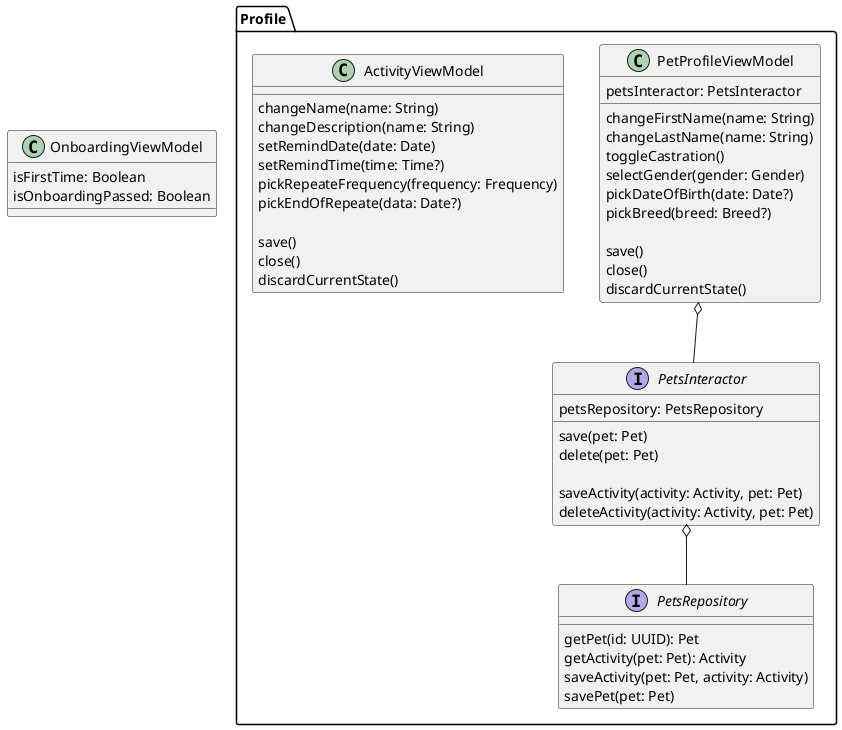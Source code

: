 @startuml

class OnboardingViewModel {
    isFirstTime: Boolean
    isOnboardingPassed: Boolean
}

package Profile {

    interface PetsRepository {
        getPet(id: UUID): Pet
        getActivity(pet: Pet): Activity
        saveActivity(pet: Pet, activity: Activity)
        savePet(pet: Pet)
    }

    interface PetsInteractor {
        petsRepository: PetsRepository

        save(pet: Pet)
        delete(pet: Pet)

        saveActivity(activity: Activity, pet: Pet)
        deleteActivity(activity: Activity, pet: Pet)
    }

    class PetProfileViewModel {
        petsInteractor: PetsInteractor

        changeFirstName(name: String)
        changeLastName(name: String)
        toggleCastration()
        selectGender(gender: Gender)
        pickDateOfBirth(date: Date?)
        pickBreed(breed: Breed?)

        save()
        close()
        discardCurrentState()
    }

    class ActivityViewModel {
        changeName(name: String)
        changeDescription(name: String)
        setRemindDate(date: Date)
        setRemindTime(time: Time?)
        pickRepeateFrequency(frequency: Frequency)
        pickEndOfRepeate(data: Date?)

        save()
        close()
        discardCurrentState()
    }

    PetProfileViewModel o-- PetsInteractor
    PetsInteractor o-- PetsRepository
}

@enduml
